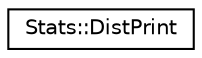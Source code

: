 digraph G
{
  edge [fontname="Helvetica",fontsize="10",labelfontname="Helvetica",labelfontsize="10"];
  node [fontname="Helvetica",fontsize="10",shape=record];
  rankdir=LR;
  Node1 [label="Stats::DistPrint",height=0.2,width=0.4,color="black", fillcolor="white", style="filled",URL="$structStats_1_1DistPrint.html"];
}
